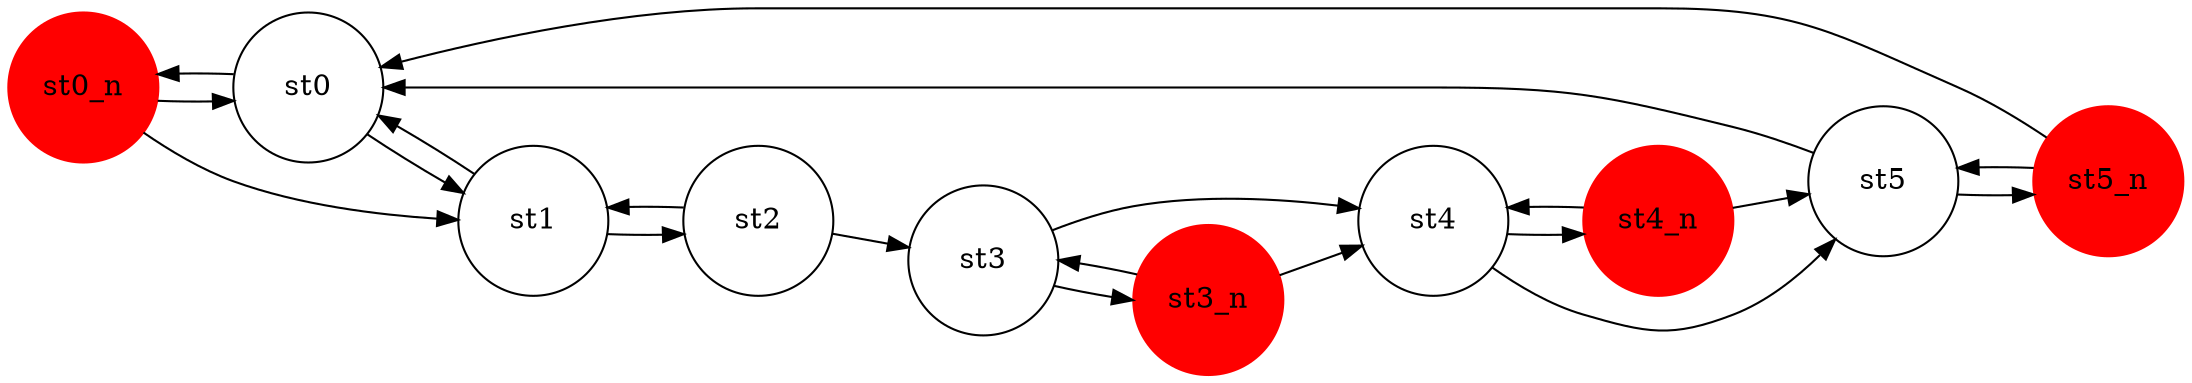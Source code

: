 #Total states is 0, including 0 states and 0 newstates
#Total transisions is 0, including 0 transistions and 0 new transitions
digraph finite_state_machine {
	rankdir=LR;
	size="20,20";
	resolution="300";
	overlap=false;

	node [shape = circle, fixedsize=true, width = 1, color = red, style = filled];
	st0_n;
 	st3_n;
 	st4_n;
 	st5_n;
 
	node [shape = circle, color = black, style = unfilled];
	st0;
 	st1;
 	st2;
 	st3;
 	st4;
 	st5;
 	st0 -> st0_n;
	st0 -> st1;
	st0_n -> st0;
	st0_n -> st1;
	st1 -> st0;
	st1 -> st2;
	st2 -> st1;
	st2 -> st3;
	st3 -> st3_n;
	st3 -> st4;
	st3_n -> st3;
	st3_n -> st4;
	st4 -> st4_n;
	st4 -> st5;
	st4_n -> st4;
	st4_n -> st5;
	st5 -> st0;
	st5 -> st5_n;
	st5_n -> st0;
	st5_n -> st5;
}
